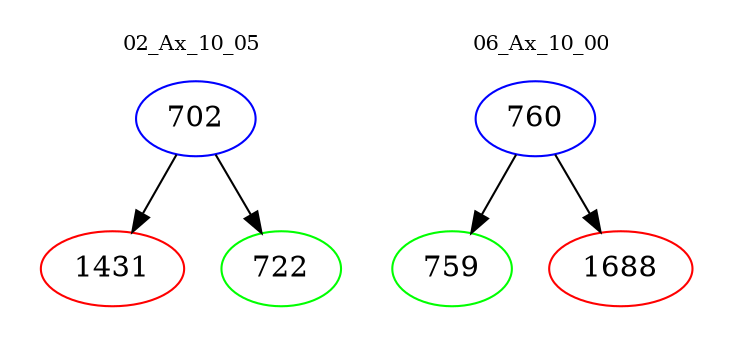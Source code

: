 digraph{
subgraph cluster_0 {
color = white
label = "02_Ax_10_05";
fontsize=10;
T0_702 [label="702", color="blue"]
T0_702 -> T0_1431 [color="black"]
T0_1431 [label="1431", color="red"]
T0_702 -> T0_722 [color="black"]
T0_722 [label="722", color="green"]
}
subgraph cluster_1 {
color = white
label = "06_Ax_10_00";
fontsize=10;
T1_760 [label="760", color="blue"]
T1_760 -> T1_759 [color="black"]
T1_759 [label="759", color="green"]
T1_760 -> T1_1688 [color="black"]
T1_1688 [label="1688", color="red"]
}
}
